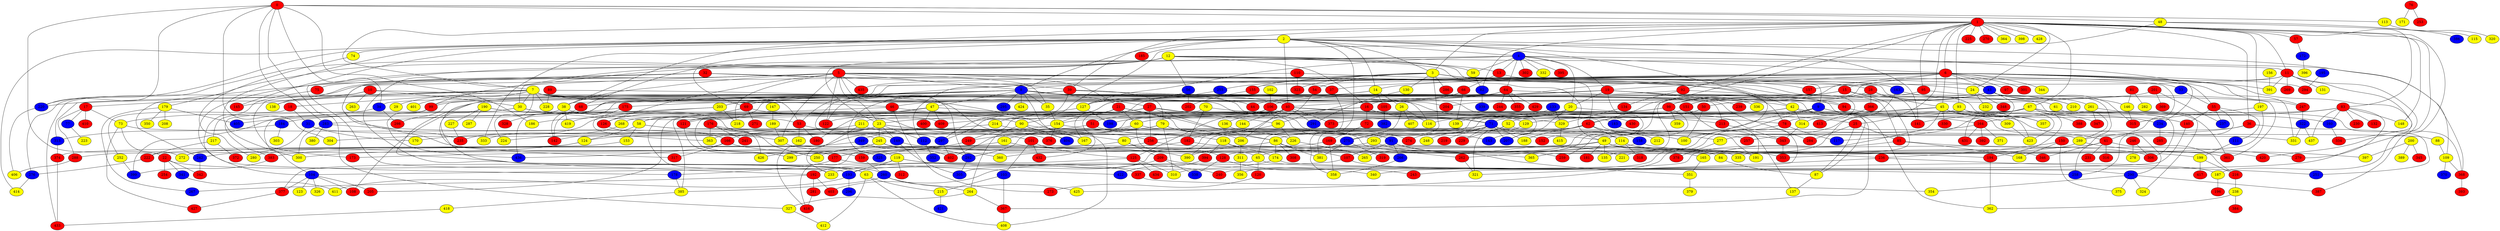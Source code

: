 graph {
0 [style = filled fillcolor = red];
1 [style = filled fillcolor = red];
2 [style = filled fillcolor = yellow];
3 [style = filled fillcolor = yellow];
4 [style = filled fillcolor = blue];
5 [style = filled fillcolor = red];
6 [style = filled fillcolor = red];
7 [style = filled fillcolor = yellow];
8 [style = filled fillcolor = blue];
9 [style = filled fillcolor = blue];
10 [style = filled fillcolor = red];
11 [style = filled fillcolor = red];
12 [style = filled fillcolor = yellow];
13 [style = filled fillcolor = red];
14 [style = filled fillcolor = yellow];
15 [style = filled fillcolor = red];
16 [style = filled fillcolor = red];
17 [style = filled fillcolor = red];
18 [style = filled fillcolor = red];
19 [style = filled fillcolor = red];
20 [style = filled fillcolor = yellow];
21 [style = filled fillcolor = red];
22 [style = filled fillcolor = red];
23 [style = filled fillcolor = yellow];
24 [style = filled fillcolor = yellow];
25 [style = filled fillcolor = red];
26 [style = filled fillcolor = yellow];
27 [style = filled fillcolor = red];
28 [style = filled fillcolor = red];
29 [style = filled fillcolor = yellow];
30 [style = filled fillcolor = yellow];
31 [style = filled fillcolor = blue];
32 [style = filled fillcolor = red];
33 [style = filled fillcolor = blue];
34 [style = filled fillcolor = blue];
35 [style = filled fillcolor = yellow];
36 [style = filled fillcolor = red];
37 [style = filled fillcolor = red];
38 [style = filled fillcolor = yellow];
39 [style = filled fillcolor = red];
40 [style = filled fillcolor = red];
41 [style = filled fillcolor = red];
42 [style = filled fillcolor = yellow];
43 [style = filled fillcolor = blue];
44 [style = filled fillcolor = red];
45 [style = filled fillcolor = yellow];
46 [style = filled fillcolor = red];
47 [style = filled fillcolor = yellow];
48 [style = filled fillcolor = yellow];
49 [style = filled fillcolor = yellow];
50 [style = filled fillcolor = red];
51 [style = filled fillcolor = red];
52 [style = filled fillcolor = yellow];
53 [style = filled fillcolor = red];
54 [style = filled fillcolor = red];
55 [style = filled fillcolor = red];
56 [style = filled fillcolor = blue];
57 [style = filled fillcolor = red];
58 [style = filled fillcolor = yellow];
59 [style = filled fillcolor = yellow];
60 [style = filled fillcolor = yellow];
61 [style = filled fillcolor = yellow];
62 [style = filled fillcolor = red];
63 [style = filled fillcolor = yellow];
64 [style = filled fillcolor = red];
65 [style = filled fillcolor = yellow];
66 [style = filled fillcolor = red];
67 [style = filled fillcolor = yellow];
68 [style = filled fillcolor = red];
69 [style = filled fillcolor = red];
70 [style = filled fillcolor = yellow];
71 [style = filled fillcolor = blue];
72 [style = filled fillcolor = red];
73 [style = filled fillcolor = yellow];
74 [style = filled fillcolor = yellow];
75 [style = filled fillcolor = red];
76 [style = filled fillcolor = red];
77 [style = filled fillcolor = blue];
78 [style = filled fillcolor = red];
79 [style = filled fillcolor = yellow];
80 [style = filled fillcolor = yellow];
81 [style = filled fillcolor = red];
82 [style = filled fillcolor = blue];
83 [style = filled fillcolor = red];
84 [style = filled fillcolor = yellow];
85 [style = filled fillcolor = red];
86 [style = filled fillcolor = yellow];
87 [style = filled fillcolor = yellow];
88 [style = filled fillcolor = yellow];
89 [style = filled fillcolor = red];
90 [style = filled fillcolor = yellow];
91 [style = filled fillcolor = blue];
92 [style = filled fillcolor = red];
93 [style = filled fillcolor = yellow];
94 [style = filled fillcolor = red];
95 [style = filled fillcolor = red];
96 [style = filled fillcolor = yellow];
97 [style = filled fillcolor = red];
98 [style = filled fillcolor = red];
99 [style = filled fillcolor = red];
100 [style = filled fillcolor = yellow];
101 [style = filled fillcolor = red];
102 [style = filled fillcolor = yellow];
103 [style = filled fillcolor = blue];
104 [style = filled fillcolor = blue];
105 [style = filled fillcolor = red];
106 [style = filled fillcolor = red];
107 [style = filled fillcolor = red];
108 [style = filled fillcolor = red];
109 [style = filled fillcolor = yellow];
110 [style = filled fillcolor = red];
111 [style = filled fillcolor = blue];
112 [style = filled fillcolor = blue];
113 [style = filled fillcolor = yellow];
114 [style = filled fillcolor = yellow];
115 [style = filled fillcolor = yellow];
116 [style = filled fillcolor = yellow];
117 [style = filled fillcolor = blue];
118 [style = filled fillcolor = yellow];
119 [style = filled fillcolor = yellow];
120 [style = filled fillcolor = red];
121 [style = filled fillcolor = red];
122 [style = filled fillcolor = red];
123 [style = filled fillcolor = yellow];
124 [style = filled fillcolor = yellow];
125 [style = filled fillcolor = red];
126 [style = filled fillcolor = red];
127 [style = filled fillcolor = yellow];
128 [style = filled fillcolor = red];
129 [style = filled fillcolor = yellow];
130 [style = filled fillcolor = yellow];
131 [style = filled fillcolor = yellow];
132 [style = filled fillcolor = red];
133 [style = filled fillcolor = blue];
134 [style = filled fillcolor = red];
135 [style = filled fillcolor = yellow];
136 [style = filled fillcolor = yellow];
137 [style = filled fillcolor = yellow];
138 [style = filled fillcolor = yellow];
139 [style = filled fillcolor = yellow];
140 [style = filled fillcolor = red];
141 [style = filled fillcolor = red];
142 [style = filled fillcolor = red];
143 [style = filled fillcolor = blue];
144 [style = filled fillcolor = yellow];
145 [style = filled fillcolor = red];
146 [style = filled fillcolor = yellow];
147 [style = filled fillcolor = yellow];
148 [style = filled fillcolor = yellow];
149 [style = filled fillcolor = blue];
150 [style = filled fillcolor = red];
151 [style = filled fillcolor = red];
152 [style = filled fillcolor = red];
153 [style = filled fillcolor = yellow];
154 [style = filled fillcolor = yellow];
155 [style = filled fillcolor = red];
156 [style = filled fillcolor = yellow];
157 [style = filled fillcolor = red];
158 [style = filled fillcolor = blue];
159 [style = filled fillcolor = red];
160 [style = filled fillcolor = blue];
161 [style = filled fillcolor = yellow];
162 [style = filled fillcolor = yellow];
163 [style = filled fillcolor = blue];
164 [style = filled fillcolor = red];
165 [style = filled fillcolor = yellow];
166 [style = filled fillcolor = red];
167 [style = filled fillcolor = yellow];
168 [style = filled fillcolor = yellow];
169 [style = filled fillcolor = red];
170 [style = filled fillcolor = yellow];
171 [style = filled fillcolor = yellow];
172 [style = filled fillcolor = blue];
173 [style = filled fillcolor = red];
174 [style = filled fillcolor = yellow];
175 [style = filled fillcolor = red];
176 [style = filled fillcolor = red];
177 [style = filled fillcolor = red];
178 [style = filled fillcolor = blue];
179 [style = filled fillcolor = yellow];
180 [style = filled fillcolor = red];
181 [style = filled fillcolor = red];
182 [style = filled fillcolor = red];
183 [style = filled fillcolor = blue];
184 [style = filled fillcolor = blue];
185 [style = filled fillcolor = red];
186 [style = filled fillcolor = yellow];
187 [style = filled fillcolor = yellow];
188 [style = filled fillcolor = yellow];
189 [style = filled fillcolor = yellow];
190 [style = filled fillcolor = yellow];
191 [style = filled fillcolor = yellow];
192 [style = filled fillcolor = red];
193 [style = filled fillcolor = blue];
194 [style = filled fillcolor = red];
195 [style = filled fillcolor = blue];
196 [style = filled fillcolor = red];
197 [style = filled fillcolor = yellow];
198 [style = filled fillcolor = blue];
199 [style = filled fillcolor = yellow];
200 [style = filled fillcolor = yellow];
201 [style = filled fillcolor = red];
202 [style = filled fillcolor = red];
203 [style = filled fillcolor = yellow];
204 [style = filled fillcolor = red];
205 [style = filled fillcolor = red];
206 [style = filled fillcolor = yellow];
207 [style = filled fillcolor = blue];
208 [style = filled fillcolor = yellow];
209 [style = filled fillcolor = red];
210 [style = filled fillcolor = yellow];
211 [style = filled fillcolor = yellow];
212 [style = filled fillcolor = yellow];
213 [style = filled fillcolor = red];
214 [style = filled fillcolor = yellow];
215 [style = filled fillcolor = yellow];
216 [style = filled fillcolor = red];
217 [style = filled fillcolor = yellow];
218 [style = filled fillcolor = yellow];
219 [style = filled fillcolor = red];
220 [style = filled fillcolor = blue];
221 [style = filled fillcolor = yellow];
222 [style = filled fillcolor = red];
223 [style = filled fillcolor = yellow];
224 [style = filled fillcolor = yellow];
225 [style = filled fillcolor = red];
226 [style = filled fillcolor = yellow];
227 [style = filled fillcolor = yellow];
228 [style = filled fillcolor = yellow];
229 [style = filled fillcolor = red];
230 [style = filled fillcolor = red];
231 [style = filled fillcolor = red];
232 [style = filled fillcolor = yellow];
233 [style = filled fillcolor = yellow];
234 [style = filled fillcolor = blue];
235 [style = filled fillcolor = red];
236 [style = filled fillcolor = red];
237 [style = filled fillcolor = blue];
238 [style = filled fillcolor = yellow];
239 [style = filled fillcolor = red];
240 [style = filled fillcolor = red];
241 [style = filled fillcolor = red];
242 [style = filled fillcolor = blue];
243 [style = filled fillcolor = red];
244 [style = filled fillcolor = red];
245 [style = filled fillcolor = yellow];
246 [style = filled fillcolor = red];
247 [style = filled fillcolor = red];
248 [style = filled fillcolor = yellow];
249 [style = filled fillcolor = red];
250 [style = filled fillcolor = yellow];
251 [style = filled fillcolor = blue];
252 [style = filled fillcolor = yellow];
253 [style = filled fillcolor = red];
254 [style = filled fillcolor = red];
255 [style = filled fillcolor = blue];
256 [style = filled fillcolor = red];
257 [style = filled fillcolor = red];
258 [style = filled fillcolor = blue];
259 [style = filled fillcolor = red];
260 [style = filled fillcolor = blue];
261 [style = filled fillcolor = yellow];
262 [style = filled fillcolor = red];
263 [style = filled fillcolor = yellow];
264 [style = filled fillcolor = yellow];
265 [style = filled fillcolor = yellow];
266 [style = filled fillcolor = blue];
267 [style = filled fillcolor = blue];
268 [style = filled fillcolor = yellow];
269 [style = filled fillcolor = red];
270 [style = filled fillcolor = red];
271 [style = filled fillcolor = red];
272 [style = filled fillcolor = yellow];
273 [style = filled fillcolor = red];
274 [style = filled fillcolor = red];
275 [style = filled fillcolor = blue];
276 [style = filled fillcolor = blue];
277 [style = filled fillcolor = yellow];
278 [style = filled fillcolor = yellow];
279 [style = filled fillcolor = red];
280 [style = filled fillcolor = yellow];
281 [style = filled fillcolor = red];
282 [style = filled fillcolor = yellow];
283 [style = filled fillcolor = blue];
284 [style = filled fillcolor = red];
285 [style = filled fillcolor = red];
286 [style = filled fillcolor = red];
287 [style = filled fillcolor = yellow];
288 [style = filled fillcolor = red];
289 [style = filled fillcolor = yellow];
290 [style = filled fillcolor = blue];
291 [style = filled fillcolor = blue];
292 [style = filled fillcolor = blue];
293 [style = filled fillcolor = yellow];
294 [style = filled fillcolor = red];
295 [style = filled fillcolor = blue];
296 [style = filled fillcolor = blue];
297 [style = filled fillcolor = blue];
298 [style = filled fillcolor = red];
299 [style = filled fillcolor = yellow];
300 [style = filled fillcolor = yellow];
301 [style = filled fillcolor = red];
302 [style = filled fillcolor = red];
303 [style = filled fillcolor = yellow];
304 [style = filled fillcolor = yellow];
305 [style = filled fillcolor = blue];
306 [style = filled fillcolor = red];
307 [style = filled fillcolor = yellow];
308 [style = filled fillcolor = red];
309 [style = filled fillcolor = yellow];
310 [style = filled fillcolor = yellow];
311 [style = filled fillcolor = yellow];
312 [style = filled fillcolor = red];
313 [style = filled fillcolor = blue];
314 [style = filled fillcolor = yellow];
315 [style = filled fillcolor = red];
316 [style = filled fillcolor = red];
317 [style = filled fillcolor = red];
318 [style = filled fillcolor = red];
319 [style = filled fillcolor = red];
320 [style = filled fillcolor = yellow];
321 [style = filled fillcolor = yellow];
322 [style = filled fillcolor = blue];
323 [style = filled fillcolor = red];
324 [style = filled fillcolor = yellow];
325 [style = filled fillcolor = blue];
326 [style = filled fillcolor = yellow];
327 [style = filled fillcolor = yellow];
328 [style = filled fillcolor = red];
329 [style = filled fillcolor = yellow];
330 [style = filled fillcolor = red];
331 [style = filled fillcolor = yellow];
332 [style = filled fillcolor = yellow];
333 [style = filled fillcolor = yellow];
334 [style = filled fillcolor = red];
335 [style = filled fillcolor = yellow];
336 [style = filled fillcolor = yellow];
337 [style = filled fillcolor = red];
338 [style = filled fillcolor = blue];
339 [style = filled fillcolor = blue];
340 [style = filled fillcolor = yellow];
341 [style = filled fillcolor = blue];
342 [style = filled fillcolor = red];
343 [style = filled fillcolor = red];
344 [style = filled fillcolor = yellow];
345 [style = filled fillcolor = red];
346 [style = filled fillcolor = red];
347 [style = filled fillcolor = red];
348 [style = filled fillcolor = red];
349 [style = filled fillcolor = blue];
350 [style = filled fillcolor = yellow];
351 [style = filled fillcolor = yellow];
352 [style = filled fillcolor = blue];
353 [style = filled fillcolor = red];
354 [style = filled fillcolor = yellow];
355 [style = filled fillcolor = red];
356 [style = filled fillcolor = yellow];
357 [style = filled fillcolor = yellow];
358 [style = filled fillcolor = yellow];
359 [style = filled fillcolor = yellow];
360 [style = filled fillcolor = yellow];
361 [style = filled fillcolor = red];
362 [style = filled fillcolor = yellow];
363 [style = filled fillcolor = yellow];
364 [style = filled fillcolor = yellow];
365 [style = filled fillcolor = yellow];
366 [style = filled fillcolor = red];
367 [style = filled fillcolor = red];
368 [style = filled fillcolor = red];
369 [style = filled fillcolor = red];
370 [style = filled fillcolor = blue];
371 [style = filled fillcolor = yellow];
372 [style = filled fillcolor = red];
373 [style = filled fillcolor = red];
374 [style = filled fillcolor = red];
375 [style = filled fillcolor = yellow];
376 [style = filled fillcolor = red];
377 [style = filled fillcolor = red];
378 [style = filled fillcolor = red];
379 [style = filled fillcolor = yellow];
380 [style = filled fillcolor = yellow];
381 [style = filled fillcolor = yellow];
382 [style = filled fillcolor = blue];
383 [style = filled fillcolor = red];
384 [style = filled fillcolor = red];
385 [style = filled fillcolor = yellow];
386 [style = filled fillcolor = blue];
387 [style = filled fillcolor = red];
388 [style = filled fillcolor = red];
389 [style = filled fillcolor = yellow];
390 [style = filled fillcolor = yellow];
391 [style = filled fillcolor = yellow];
392 [style = filled fillcolor = red];
393 [style = filled fillcolor = red];
394 [style = filled fillcolor = red];
395 [style = filled fillcolor = red];
396 [style = filled fillcolor = yellow];
397 [style = filled fillcolor = yellow];
398 [style = filled fillcolor = yellow];
399 [style = filled fillcolor = blue];
400 [style = filled fillcolor = red];
401 [style = filled fillcolor = yellow];
402 [style = filled fillcolor = red];
403 [style = filled fillcolor = red];
404 [style = filled fillcolor = blue];
405 [style = filled fillcolor = blue];
406 [style = filled fillcolor = yellow];
407 [style = filled fillcolor = yellow];
408 [style = filled fillcolor = yellow];
409 [style = filled fillcolor = red];
410 [style = filled fillcolor = red];
411 [style = filled fillcolor = yellow];
412 [style = filled fillcolor = yellow];
413 [style = filled fillcolor = red];
414 [style = filled fillcolor = yellow];
415 [style = filled fillcolor = yellow];
416 [style = filled fillcolor = red];
417 [style = filled fillcolor = red];
418 [style = filled fillcolor = yellow];
419 [style = filled fillcolor = yellow];
420 [style = filled fillcolor = red];
421 [style = filled fillcolor = blue];
422 [style = filled fillcolor = blue];
423 [style = filled fillcolor = yellow];
424 [style = filled fillcolor = yellow];
425 [style = filled fillcolor = yellow];
426 [style = filled fillcolor = yellow];
427 [style = filled fillcolor = red];
428 [style = filled fillcolor = yellow];
429 [style = filled fillcolor = red];
430 [style = filled fillcolor = red];
431 [style = filled fillcolor = red];
432 [style = filled fillcolor = red];
433 [style = filled fillcolor = red];
434 [style = filled fillcolor = red];
435 [style = filled fillcolor = red];
436 [style = filled fillcolor = blue];
437 [style = filled fillcolor = yellow];
0 -- 48;
0 -- 34;
0 -- 22;
0 -- 1;
0 -- 113;
0 -- 186;
0 -- 220;
0 -- 283;
0 -- 304;
0 -- 327;
1 -- 2;
1 -- 3;
1 -- 6;
1 -- 7;
1 -- 11;
1 -- 24;
1 -- 25;
1 -- 36;
1 -- 38;
1 -- 39;
1 -- 57;
1 -- 67;
1 -- 82;
1 -- 83;
1 -- 92;
1 -- 93;
1 -- 95;
1 -- 135;
1 -- 148;
1 -- 197;
1 -- 225;
1 -- 270;
1 -- 340;
1 -- 364;
1 -- 387;
1 -- 398;
1 -- 428;
2 -- 3;
2 -- 4;
2 -- 8;
2 -- 14;
2 -- 40;
2 -- 42;
2 -- 69;
2 -- 74;
2 -- 109;
2 -- 141;
2 -- 145;
2 -- 185;
2 -- 220;
2 -- 234;
2 -- 300;
2 -- 333;
2 -- 381;
2 -- 414;
3 -- 9;
3 -- 24;
3 -- 28;
3 -- 41;
3 -- 54;
3 -- 100;
3 -- 112;
3 -- 130;
3 -- 155;
3 -- 163;
3 -- 255;
3 -- 286;
3 -- 293;
3 -- 323;
3 -- 435;
4 -- 6;
4 -- 11;
4 -- 13;
4 -- 19;
4 -- 20;
4 -- 59;
4 -- 64;
4 -- 127;
4 -- 242;
4 -- 260;
4 -- 302;
4 -- 332;
4 -- 395;
5 -- 8;
5 -- 21;
5 -- 23;
5 -- 30;
5 -- 35;
5 -- 38;
5 -- 75;
5 -- 78;
5 -- 85;
5 -- 122;
5 -- 126;
5 -- 138;
5 -- 218;
5 -- 292;
5 -- 299;
5 -- 307;
5 -- 314;
5 -- 423;
5 -- 435;
6 -- 8;
6 -- 14;
6 -- 15;
6 -- 19;
6 -- 33;
6 -- 37;
6 -- 43;
6 -- 45;
6 -- 53;
6 -- 55;
6 -- 62;
6 -- 97;
6 -- 106;
6 -- 142;
6 -- 155;
6 -- 187;
6 -- 245;
6 -- 247;
6 -- 294;
6 -- 301;
6 -- 331;
6 -- 344;
6 -- 391;
7 -- 18;
7 -- 29;
7 -- 30;
7 -- 46;
7 -- 53;
7 -- 80;
7 -- 129;
7 -- 138;
7 -- 145;
7 -- 204;
7 -- 224;
7 -- 228;
7 -- 313;
7 -- 362;
7 -- 401;
8 -- 27;
8 -- 34;
8 -- 35;
8 -- 38;
8 -- 40;
8 -- 44;
8 -- 47;
8 -- 69;
8 -- 94;
8 -- 99;
8 -- 116;
8 -- 122;
8 -- 142;
8 -- 143;
8 -- 207;
8 -- 213;
8 -- 220;
8 -- 295;
8 -- 317;
8 -- 408;
8 -- 424;
8 -- 436;
9 -- 41;
9 -- 164;
9 -- 198;
9 -- 259;
9 -- 356;
10 -- 17;
10 -- 30;
10 -- 91;
10 -- 173;
10 -- 263;
11 -- 128;
11 -- 131;
11 -- 157;
11 -- 269;
11 -- 334;
11 -- 391;
11 -- 420;
12 -- 13;
12 -- 16;
12 -- 23;
12 -- 49;
12 -- 56;
12 -- 59;
12 -- 62;
12 -- 68;
12 -- 99;
12 -- 178;
12 -- 179;
12 -- 276;
12 -- 368;
13 -- 43;
13 -- 66;
14 -- 26;
14 -- 58;
14 -- 105;
14 -- 298;
15 -- 16;
15 -- 40;
15 -- 108;
15 -- 247;
15 -- 335;
15 -- 361;
16 -- 23;
16 -- 51;
16 -- 71;
16 -- 72;
16 -- 243;
17 -- 73;
17 -- 77;
17 -- 288;
17 -- 410;
18 -- 31;
18 -- 252;
19 -- 20;
19 -- 44;
19 -- 46;
19 -- 61;
19 -- 63;
19 -- 152;
19 -- 239;
19 -- 289;
19 -- 297;
19 -- 336;
20 -- 25;
20 -- 116;
20 -- 139;
20 -- 207;
21 -- 60;
21 -- 154;
21 -- 167;
21 -- 214;
21 -- 262;
21 -- 293;
22 -- 63;
22 -- 254;
22 -- 341;
22 -- 342;
23 -- 49;
23 -- 112;
23 -- 118;
23 -- 142;
23 -- 149;
23 -- 245;
23 -- 304;
23 -- 363;
24 -- 232;
24 -- 348;
25 -- 85;
25 -- 87;
25 -- 284;
26 -- 116;
26 -- 275;
26 -- 407;
27 -- 58;
27 -- 86;
27 -- 96;
27 -- 183;
27 -- 249;
27 -- 256;
28 -- 45;
28 -- 98;
28 -- 141;
28 -- 366;
30 -- 90;
30 -- 104;
30 -- 149;
30 -- 383;
31 -- 170;
31 -- 272;
31 -- 297;
32 -- 37;
32 -- 39;
32 -- 193;
32 -- 235;
33 -- 55;
34 -- 73;
34 -- 298;
35 -- 154;
36 -- 49;
36 -- 251;
36 -- 289;
37 -- 358;
38 -- 53;
38 -- 399;
38 -- 419;
39 -- 42;
39 -- 79;
39 -- 119;
39 -- 203;
39 -- 284;
39 -- 297;
40 -- 136;
40 -- 144;
40 -- 180;
40 -- 205;
40 -- 206;
40 -- 290;
40 -- 291;
40 -- 329;
40 -- 373;
40 -- 385;
41 -- 216;
41 -- 231;
41 -- 316;
41 -- 346;
41 -- 360;
42 -- 52;
42 -- 160;
42 -- 186;
42 -- 314;
42 -- 367;
43 -- 50;
43 -- 98;
43 -- 146;
43 -- 175;
43 -- 258;
43 -- 261;
43 -- 315;
43 -- 431;
45 -- 60;
45 -- 78;
45 -- 140;
45 -- 310;
45 -- 330;
45 -- 347;
45 -- 357;
45 -- 423;
46 -- 78;
46 -- 184;
46 -- 273;
47 -- 121;
47 -- 122;
47 -- 137;
47 -- 400;
47 -- 409;
48 -- 90;
48 -- 115;
48 -- 386;
49 -- 65;
49 -- 84;
49 -- 135;
49 -- 181;
49 -- 194;
49 -- 199;
49 -- 383;
50 -- 62;
50 -- 65;
50 -- 100;
51 -- 152;
51 -- 170;
52 -- 229;
52 -- 274;
52 -- 331;
53 -- 101;
53 -- 162;
53 -- 180;
54 -- 256;
55 -- 111;
55 -- 140;
55 -- 237;
55 -- 258;
56 -- 127;
56 -- 202;
57 -- 172;
58 -- 91;
58 -- 124;
58 -- 153;
58 -- 289;
59 -- 82;
60 -- 65;
60 -- 161;
60 -- 166;
60 -- 257;
61 -- 306;
62 -- 100;
62 -- 114;
62 -- 124;
62 -- 143;
62 -- 188;
62 -- 212;
62 -- 390;
63 -- 215;
63 -- 408;
63 -- 412;
64 -- 68;
64 -- 87;
64 -- 99;
64 -- 203;
64 -- 244;
64 -- 355;
64 -- 429;
65 -- 104;
65 -- 120;
65 -- 290;
66 -- 96;
66 -- 127;
66 -- 139;
67 -- 71;
67 -- 86;
67 -- 117;
67 -- 129;
67 -- 159;
67 -- 194;
67 -- 234;
67 -- 361;
67 -- 368;
67 -- 388;
68 -- 328;
69 -- 71;
69 -- 126;
69 -- 235;
69 -- 271;
70 -- 182;
70 -- 213;
70 -- 233;
71 -- 80;
71 -- 88;
71 -- 158;
71 -- 188;
71 -- 207;
71 -- 219;
71 -- 229;
71 -- 248;
71 -- 275;
71 -- 305;
72 -- 169;
73 -- 114;
73 -- 272;
73 -- 427;
74 -- 280;
75 -- 104;
76 -- 171;
76 -- 253;
77 -- 223;
78 -- 117;
78 -- 425;
79 -- 86;
79 -- 226;
79 -- 249;
79 -- 292;
79 -- 310;
80 -- 128;
80 -- 209;
80 -- 300;
81 -- 146;
81 -- 282;
82 -- 339;
83 -- 121;
83 -- 132;
83 -- 141;
83 -- 148;
83 -- 160;
83 -- 164;
83 -- 230;
83 -- 279;
83 -- 437;
84 -- 87;
85 -- 165;
85 -- 168;
85 -- 279;
86 -- 107;
86 -- 173;
86 -- 174;
86 -- 236;
86 -- 308;
86 -- 381;
87 -- 137;
88 -- 109;
89 -- 167;
89 -- 228;
90 -- 167;
90 -- 191;
90 -- 264;
90 -- 404;
91 -- 107;
91 -- 221;
91 -- 259;
91 -- 266;
92 -- 94;
92 -- 134;
92 -- 409;
93 -- 277;
93 -- 357;
94 -- 309;
95 -- 151;
95 -- 210;
96 -- 182;
96 -- 226;
98 -- 211;
98 -- 265;
98 -- 359;
98 -- 402;
99 -- 217;
99 -- 436;
101 -- 103;
101 -- 125;
101 -- 432;
102 -- 106;
103 -- 215;
103 -- 367;
104 -- 108;
104 -- 123;
104 -- 205;
104 -- 326;
104 -- 377;
105 -- 382;
106 -- 121;
106 -- 125;
106 -- 430;
107 -- 187;
107 -- 193;
109 -- 368;
109 -- 370;
110 -- 157;
110 -- 323;
110 -- 433;
111 -- 199;
112 -- 352;
113 -- 320;
114 -- 159;
114 -- 318;
114 -- 346;
114 -- 361;
118 -- 174;
118 -- 306;
118 -- 394;
119 -- 193;
119 -- 240;
119 -- 312;
119 -- 337;
119 -- 377;
120 -- 273;
121 -- 177;
124 -- 242;
124 -- 272;
125 -- 192;
125 -- 310;
125 -- 434;
126 -- 166;
127 -- 198;
127 -- 268;
128 -- 243;
128 -- 338;
129 -- 321;
130 -- 291;
133 -- 329;
133 -- 373;
134 -- 329;
136 -- 274;
140 -- 240;
146 -- 315;
147 -- 189;
149 -- 305;
149 -- 390;
150 -- 168;
150 -- 236;
150 -- 375;
151 -- 154;
151 -- 191;
153 -- 280;
154 -- 206;
154 -- 349;
154 -- 376;
155 -- 202;
156 -- 391;
158 -- 262;
158 -- 420;
159 -- 260;
160 -- 334;
161 -- 165;
161 -- 222;
163 -- 210;
163 -- 221;
164 -- 257;
164 -- 371;
164 -- 392;
164 -- 431;
165 -- 351;
166 -- 317;
166 -- 360;
166 -- 436;
169 -- 177;
169 -- 353;
169 -- 358;
172 -- 396;
174 -- 233;
174 -- 258;
175 -- 363;
175 -- 405;
176 -- 241;
176 -- 250;
176 -- 277;
176 -- 363;
176 -- 426;
177 -- 178;
177 -- 422;
178 -- 385;
179 -- 208;
179 -- 267;
179 -- 350;
179 -- 405;
182 -- 191;
182 -- 416;
183 -- 343;
184 -- 303;
184 -- 313;
187 -- 196;
189 -- 307;
190 -- 192;
190 -- 227;
190 -- 287;
190 -- 404;
190 -- 409;
192 -- 267;
192 -- 281;
192 -- 403;
193 -- 296;
193 -- 411;
194 -- 362;
195 -- 294;
197 -- 315;
197 -- 365;
199 -- 216;
199 -- 417;
200 -- 345;
200 -- 389;
200 -- 397;
201 -- 204;
201 -- 237;
201 -- 369;
203 -- 218;
203 -- 283;
203 -- 419;
206 -- 311;
209 -- 338;
209 -- 340;
209 -- 403;
211 -- 224;
211 -- 233;
211 -- 376;
213 -- 343;
214 -- 256;
214 -- 416;
215 -- 421;
216 -- 238;
217 -- 222;
217 -- 372;
220 -- 406;
222 -- 276;
226 -- 265;
227 -- 235;
234 -- 285;
236 -- 251;
236 -- 321;
238 -- 362;
238 -- 384;
242 -- 342;
245 -- 288;
245 -- 292;
245 -- 365;
245 -- 426;
246 -- 278;
246 -- 306;
247 -- 322;
249 -- 250;
252 -- 399;
255 -- 432;
256 -- 299;
256 -- 335;
260 -- 264;
260 -- 385;
260 -- 425;
261 -- 324;
261 -- 347;
262 -- 321;
264 -- 327;
264 -- 367;
266 -- 358;
268 -- 333;
275 -- 319;
275 -- 325;
275 -- 381;
276 -- 414;
277 -- 378;
281 -- 416;
283 -- 300;
283 -- 307;
283 -- 380;
288 -- 406;
289 -- 353;
289 -- 397;
290 -- 324;
290 -- 354;
290 -- 375;
290 -- 387;
292 -- 305;
293 -- 351;
293 -- 390;
297 -- 402;
307 -- 325;
309 -- 423;
311 -- 356;
313 -- 374;
314 -- 343;
322 -- 331;
322 -- 437;
327 -- 412;
329 -- 415;
337 -- 354;
341 -- 411;
343 -- 353;
349 -- 374;
349 -- 402;
351 -- 379;
366 -- 413;
367 -- 408;
368 -- 393;
374 -- 433;
377 -- 427;
383 -- 399;
385 -- 418;
394 -- 422;
418 -- 433;
}
